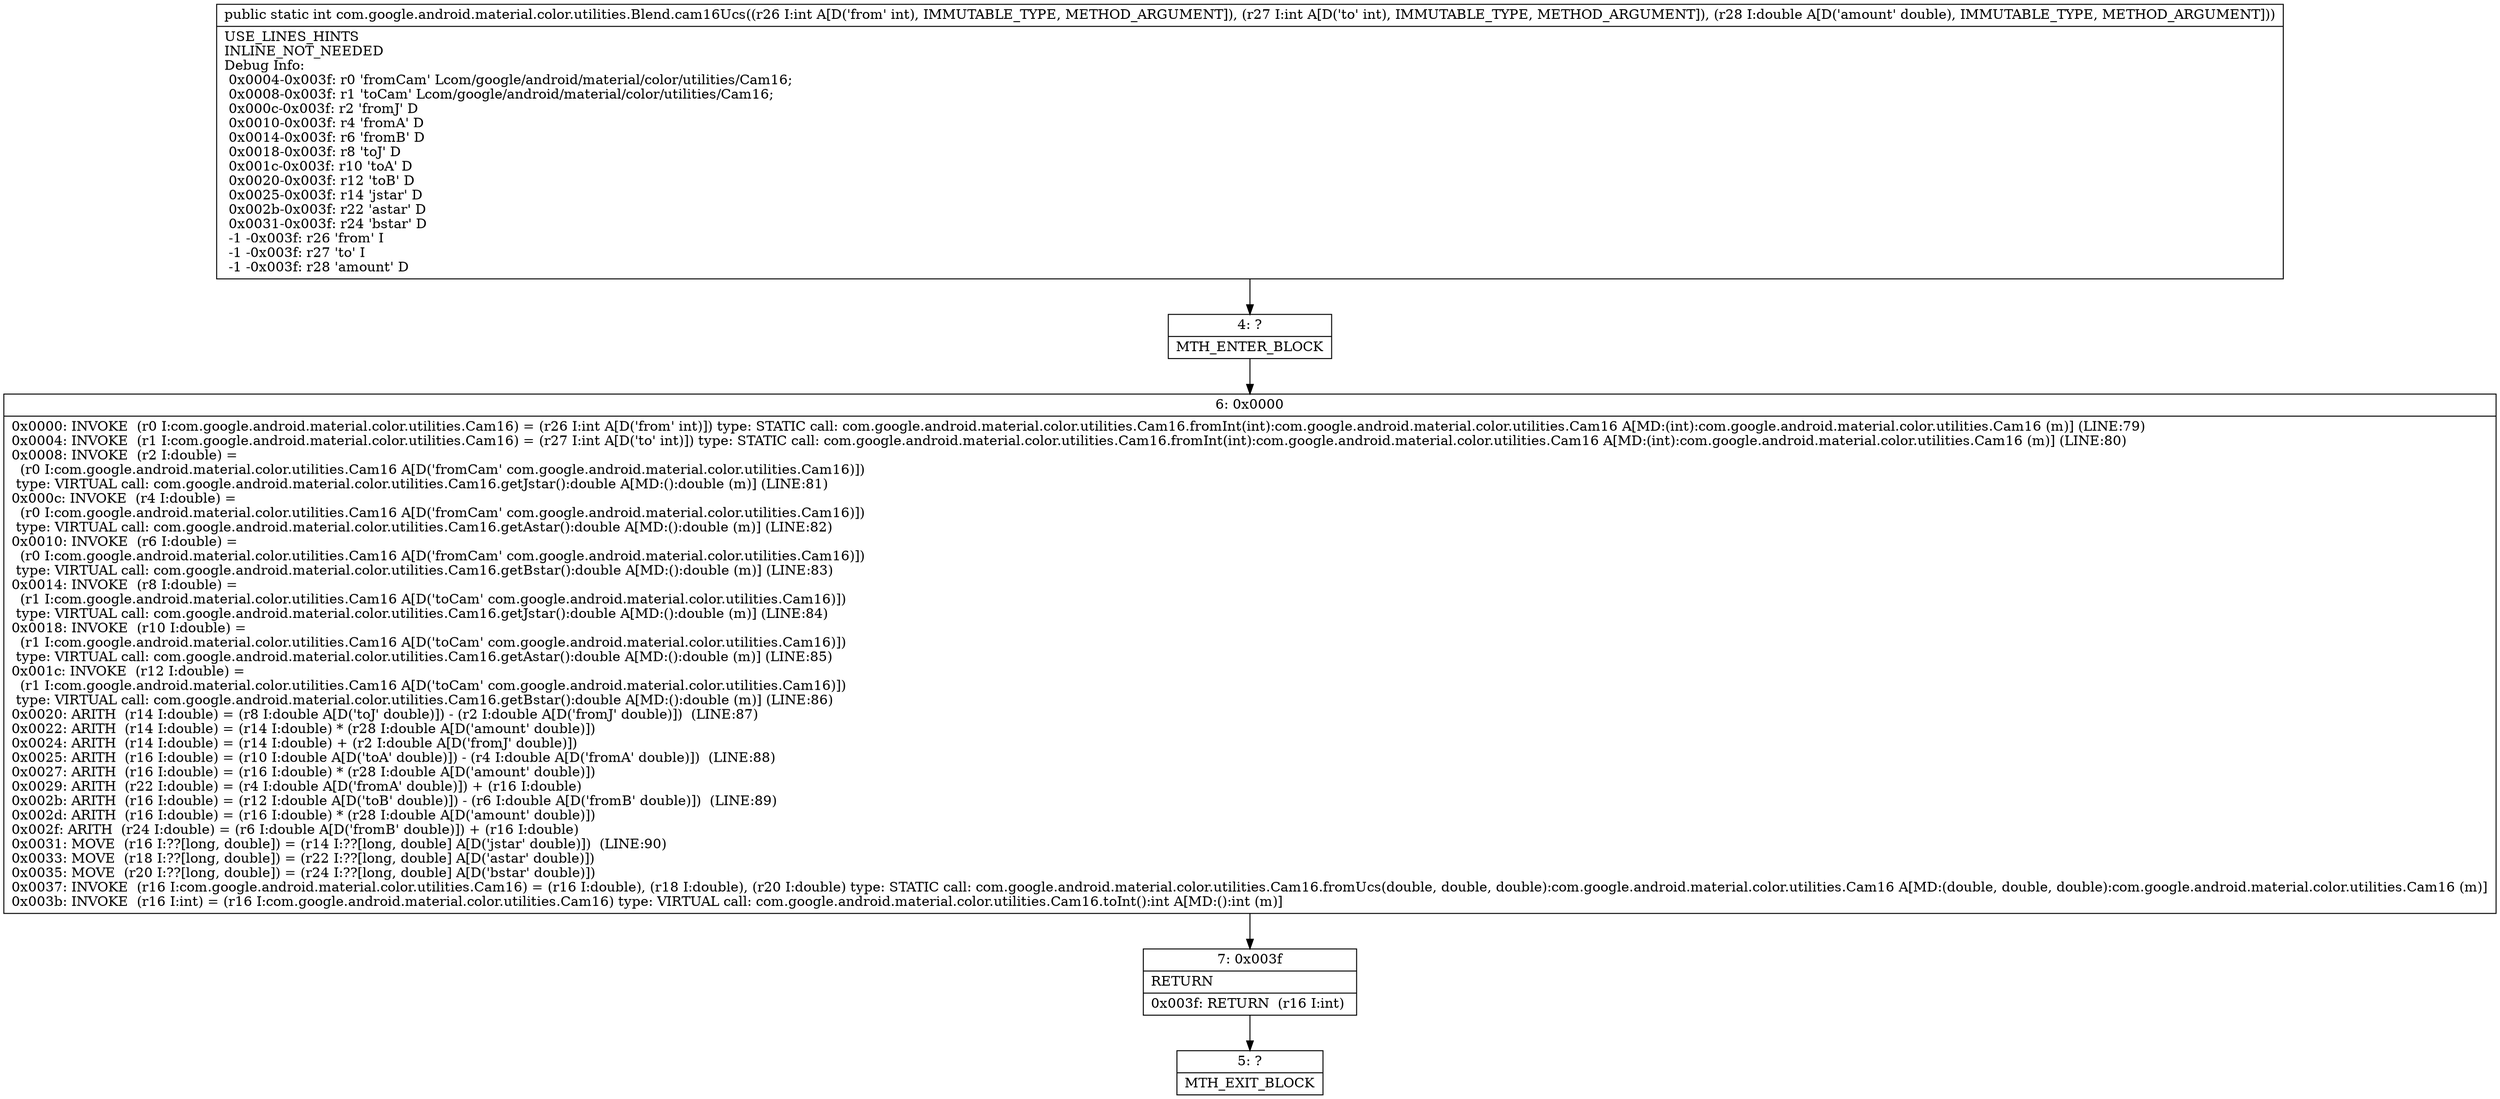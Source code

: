 digraph "CFG forcom.google.android.material.color.utilities.Blend.cam16Ucs(IID)I" {
Node_4 [shape=record,label="{4\:\ ?|MTH_ENTER_BLOCK\l}"];
Node_6 [shape=record,label="{6\:\ 0x0000|0x0000: INVOKE  (r0 I:com.google.android.material.color.utilities.Cam16) = (r26 I:int A[D('from' int)]) type: STATIC call: com.google.android.material.color.utilities.Cam16.fromInt(int):com.google.android.material.color.utilities.Cam16 A[MD:(int):com.google.android.material.color.utilities.Cam16 (m)] (LINE:79)\l0x0004: INVOKE  (r1 I:com.google.android.material.color.utilities.Cam16) = (r27 I:int A[D('to' int)]) type: STATIC call: com.google.android.material.color.utilities.Cam16.fromInt(int):com.google.android.material.color.utilities.Cam16 A[MD:(int):com.google.android.material.color.utilities.Cam16 (m)] (LINE:80)\l0x0008: INVOKE  (r2 I:double) = \l  (r0 I:com.google.android.material.color.utilities.Cam16 A[D('fromCam' com.google.android.material.color.utilities.Cam16)])\l type: VIRTUAL call: com.google.android.material.color.utilities.Cam16.getJstar():double A[MD:():double (m)] (LINE:81)\l0x000c: INVOKE  (r4 I:double) = \l  (r0 I:com.google.android.material.color.utilities.Cam16 A[D('fromCam' com.google.android.material.color.utilities.Cam16)])\l type: VIRTUAL call: com.google.android.material.color.utilities.Cam16.getAstar():double A[MD:():double (m)] (LINE:82)\l0x0010: INVOKE  (r6 I:double) = \l  (r0 I:com.google.android.material.color.utilities.Cam16 A[D('fromCam' com.google.android.material.color.utilities.Cam16)])\l type: VIRTUAL call: com.google.android.material.color.utilities.Cam16.getBstar():double A[MD:():double (m)] (LINE:83)\l0x0014: INVOKE  (r8 I:double) = \l  (r1 I:com.google.android.material.color.utilities.Cam16 A[D('toCam' com.google.android.material.color.utilities.Cam16)])\l type: VIRTUAL call: com.google.android.material.color.utilities.Cam16.getJstar():double A[MD:():double (m)] (LINE:84)\l0x0018: INVOKE  (r10 I:double) = \l  (r1 I:com.google.android.material.color.utilities.Cam16 A[D('toCam' com.google.android.material.color.utilities.Cam16)])\l type: VIRTUAL call: com.google.android.material.color.utilities.Cam16.getAstar():double A[MD:():double (m)] (LINE:85)\l0x001c: INVOKE  (r12 I:double) = \l  (r1 I:com.google.android.material.color.utilities.Cam16 A[D('toCam' com.google.android.material.color.utilities.Cam16)])\l type: VIRTUAL call: com.google.android.material.color.utilities.Cam16.getBstar():double A[MD:():double (m)] (LINE:86)\l0x0020: ARITH  (r14 I:double) = (r8 I:double A[D('toJ' double)]) \- (r2 I:double A[D('fromJ' double)])  (LINE:87)\l0x0022: ARITH  (r14 I:double) = (r14 I:double) * (r28 I:double A[D('amount' double)]) \l0x0024: ARITH  (r14 I:double) = (r14 I:double) + (r2 I:double A[D('fromJ' double)]) \l0x0025: ARITH  (r16 I:double) = (r10 I:double A[D('toA' double)]) \- (r4 I:double A[D('fromA' double)])  (LINE:88)\l0x0027: ARITH  (r16 I:double) = (r16 I:double) * (r28 I:double A[D('amount' double)]) \l0x0029: ARITH  (r22 I:double) = (r4 I:double A[D('fromA' double)]) + (r16 I:double) \l0x002b: ARITH  (r16 I:double) = (r12 I:double A[D('toB' double)]) \- (r6 I:double A[D('fromB' double)])  (LINE:89)\l0x002d: ARITH  (r16 I:double) = (r16 I:double) * (r28 I:double A[D('amount' double)]) \l0x002f: ARITH  (r24 I:double) = (r6 I:double A[D('fromB' double)]) + (r16 I:double) \l0x0031: MOVE  (r16 I:??[long, double]) = (r14 I:??[long, double] A[D('jstar' double)])  (LINE:90)\l0x0033: MOVE  (r18 I:??[long, double]) = (r22 I:??[long, double] A[D('astar' double)]) \l0x0035: MOVE  (r20 I:??[long, double]) = (r24 I:??[long, double] A[D('bstar' double)]) \l0x0037: INVOKE  (r16 I:com.google.android.material.color.utilities.Cam16) = (r16 I:double), (r18 I:double), (r20 I:double) type: STATIC call: com.google.android.material.color.utilities.Cam16.fromUcs(double, double, double):com.google.android.material.color.utilities.Cam16 A[MD:(double, double, double):com.google.android.material.color.utilities.Cam16 (m)]\l0x003b: INVOKE  (r16 I:int) = (r16 I:com.google.android.material.color.utilities.Cam16) type: VIRTUAL call: com.google.android.material.color.utilities.Cam16.toInt():int A[MD:():int (m)]\l}"];
Node_7 [shape=record,label="{7\:\ 0x003f|RETURN\l|0x003f: RETURN  (r16 I:int) \l}"];
Node_5 [shape=record,label="{5\:\ ?|MTH_EXIT_BLOCK\l}"];
MethodNode[shape=record,label="{public static int com.google.android.material.color.utilities.Blend.cam16Ucs((r26 I:int A[D('from' int), IMMUTABLE_TYPE, METHOD_ARGUMENT]), (r27 I:int A[D('to' int), IMMUTABLE_TYPE, METHOD_ARGUMENT]), (r28 I:double A[D('amount' double), IMMUTABLE_TYPE, METHOD_ARGUMENT]))  | USE_LINES_HINTS\lINLINE_NOT_NEEDED\lDebug Info:\l  0x0004\-0x003f: r0 'fromCam' Lcom\/google\/android\/material\/color\/utilities\/Cam16;\l  0x0008\-0x003f: r1 'toCam' Lcom\/google\/android\/material\/color\/utilities\/Cam16;\l  0x000c\-0x003f: r2 'fromJ' D\l  0x0010\-0x003f: r4 'fromA' D\l  0x0014\-0x003f: r6 'fromB' D\l  0x0018\-0x003f: r8 'toJ' D\l  0x001c\-0x003f: r10 'toA' D\l  0x0020\-0x003f: r12 'toB' D\l  0x0025\-0x003f: r14 'jstar' D\l  0x002b\-0x003f: r22 'astar' D\l  0x0031\-0x003f: r24 'bstar' D\l  \-1 \-0x003f: r26 'from' I\l  \-1 \-0x003f: r27 'to' I\l  \-1 \-0x003f: r28 'amount' D\l}"];
MethodNode -> Node_4;Node_4 -> Node_6;
Node_6 -> Node_7;
Node_7 -> Node_5;
}

